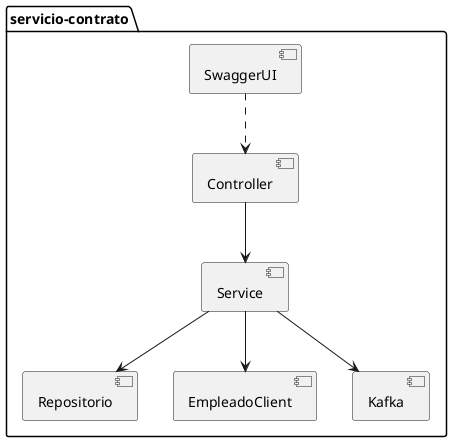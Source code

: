 @startuml
package "servicio-contrato" {
  [SwaggerUI] ..> [Controller]
  [Controller] --> [Service]
  [Service] --> [Repositorio]
  [Service] --> [EmpleadoClient]
  [Service] --> [Kafka]
}
@enduml
